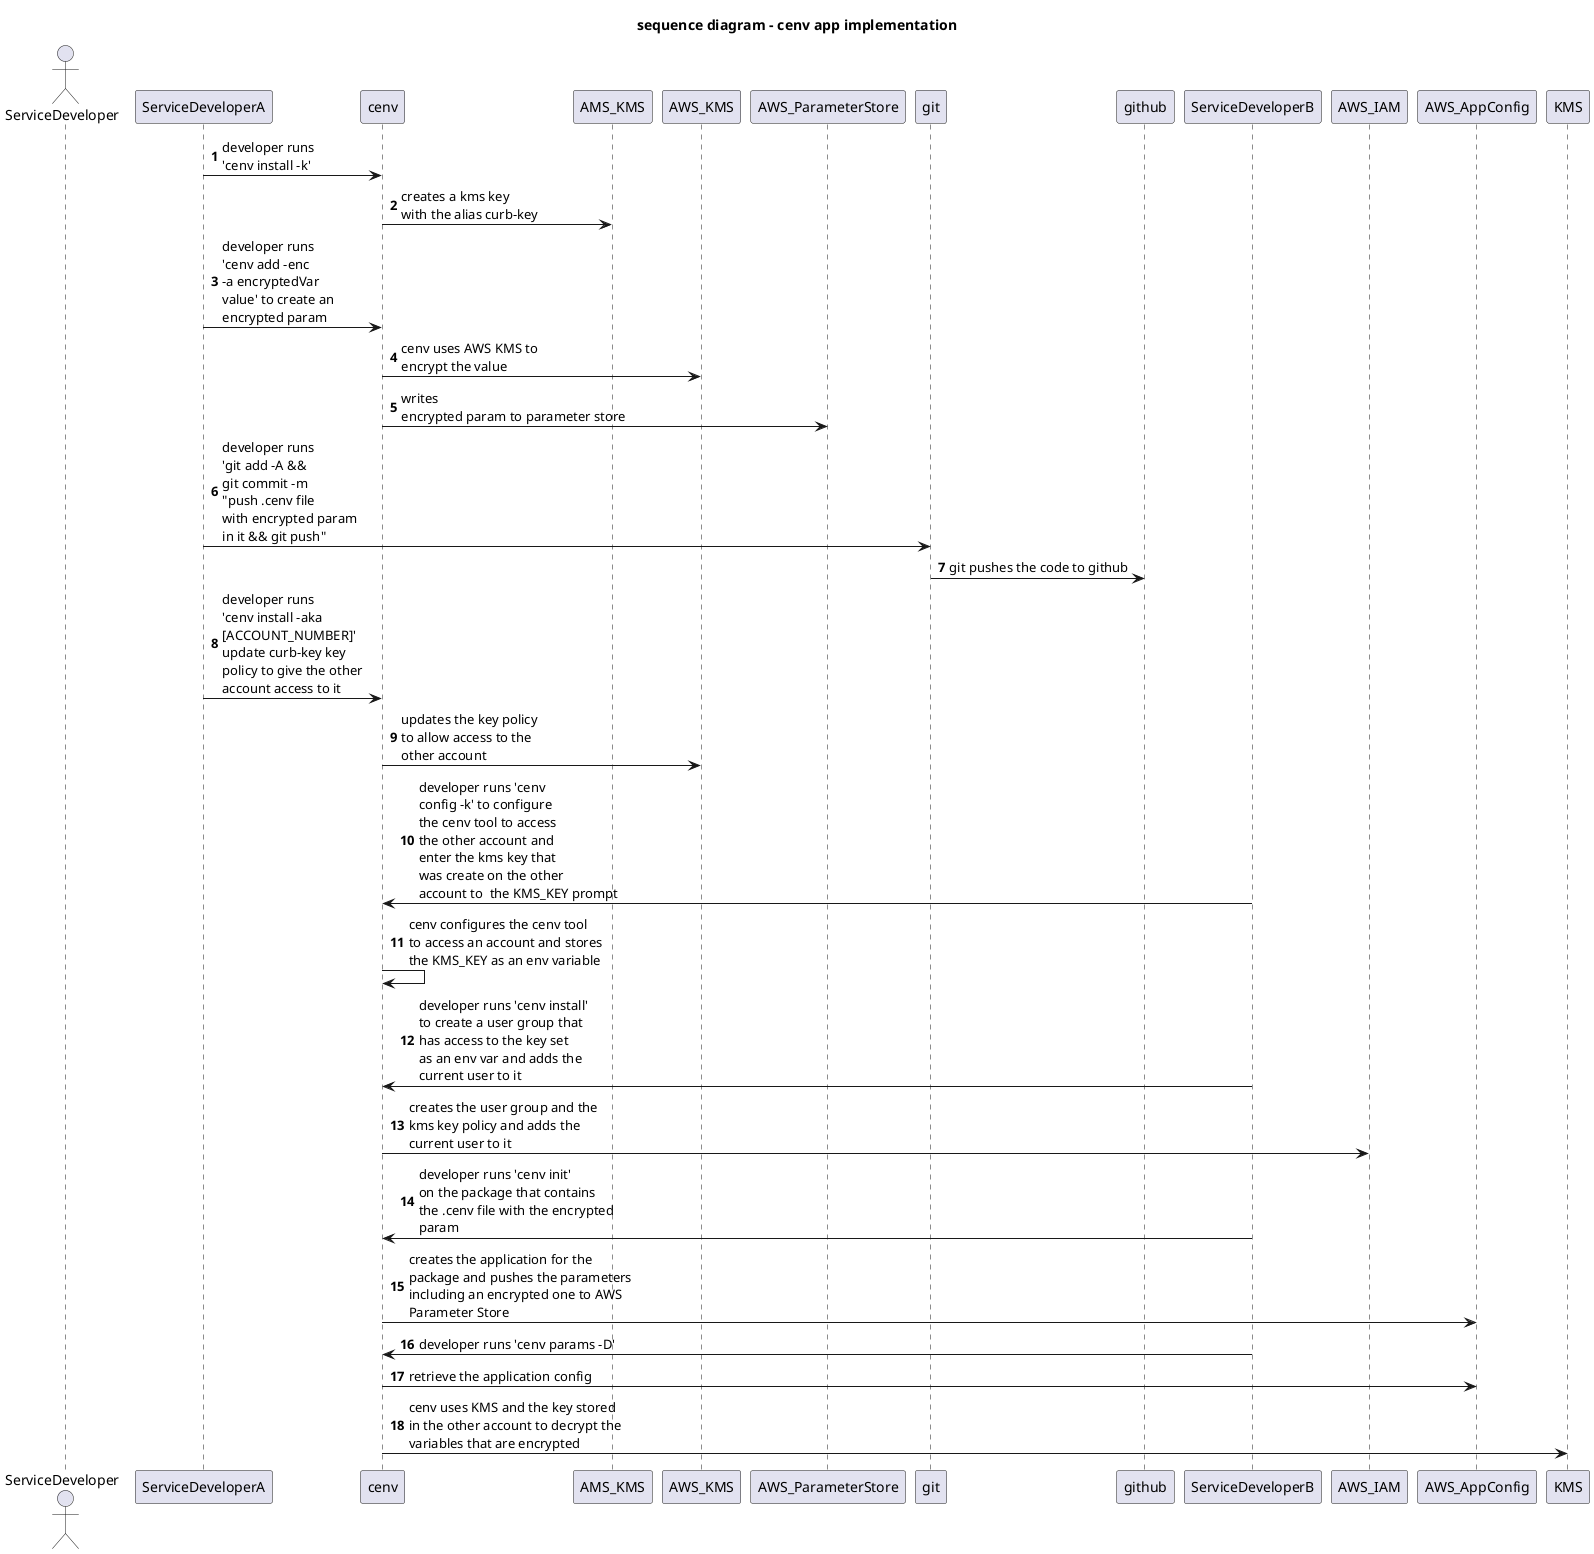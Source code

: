 @startuml
'https://plantuml.com/sequence-diagram

autonumber

' need mechanism to figure out which services need to be updated if a given global parameter is updated
title sequence diagram - cenv app implementation
actor ServiceDeveloper

ServiceDeveloperA -> cenv: developer runs \n'cenv install -k'
cenv -> AMS_KMS: creates a kms key \nwith the alias curb-key
ServiceDeveloperA -> cenv: developer runs \n'cenv add -enc \n-a encryptedVar \nvalue' to create an \nencrypted param
cenv -> AWS_KMS: cenv uses AWS KMS to \nencrypt the value
cenv -> AWS_ParameterStore: writes \nencrypted param to parameter store
ServiceDeveloperA -> git: developer runs \n'git add -A && \ngit commit -m \n"push .cenv file \nwith encrypted param \nin it && git push"
git -> github: git pushes the code to github
ServiceDeveloperA -> cenv: developer runs \n'cenv install -aka \n[ACCOUNT_NUMBER]' \nupdate curb-key key \npolicy to give the other \naccount access to it
cenv -> AWS_KMS: updates the key policy \nto allow access to the \nother account
ServiceDeveloperB -> cenv: developer runs 'cenv \nconfig -k' to configure \nthe cenv tool to access \nthe other account and \nenter the kms key that \nwas create on the other \naccount to  the KMS_KEY prompt
cenv -> cenv: cenv configures the cenv tool \nto access an account and stores \nthe KMS_KEY as an env variable
ServiceDeveloperB -> cenv: developer runs 'cenv install' \nto create a user group that \nhas access to the key set \nas an env var and adds the \ncurrent user to it
cenv -> AWS_IAM: creates the user group and the \nkms key policy and adds the \ncurrent user to it
ServiceDeveloperB -> cenv: developer runs 'cenv init' \non the package that contains \nthe .cenv file with the encrypted \nparam
cenv -> AWS_AppConfig & AWS_ParameterStore: creates the application for the \npackage and pushes the parameters \nincluding an encrypted one to AWS \nParameter Store
ServiceDeveloperB -> cenv: developer runs 'cenv params -D'
cenv -> AWS_AppConfig: retrieve the application config
cenv -> KMS: cenv uses KMS and the key stored \nin the other account to decrypt the \nvariables that are encrypted
@enduml
